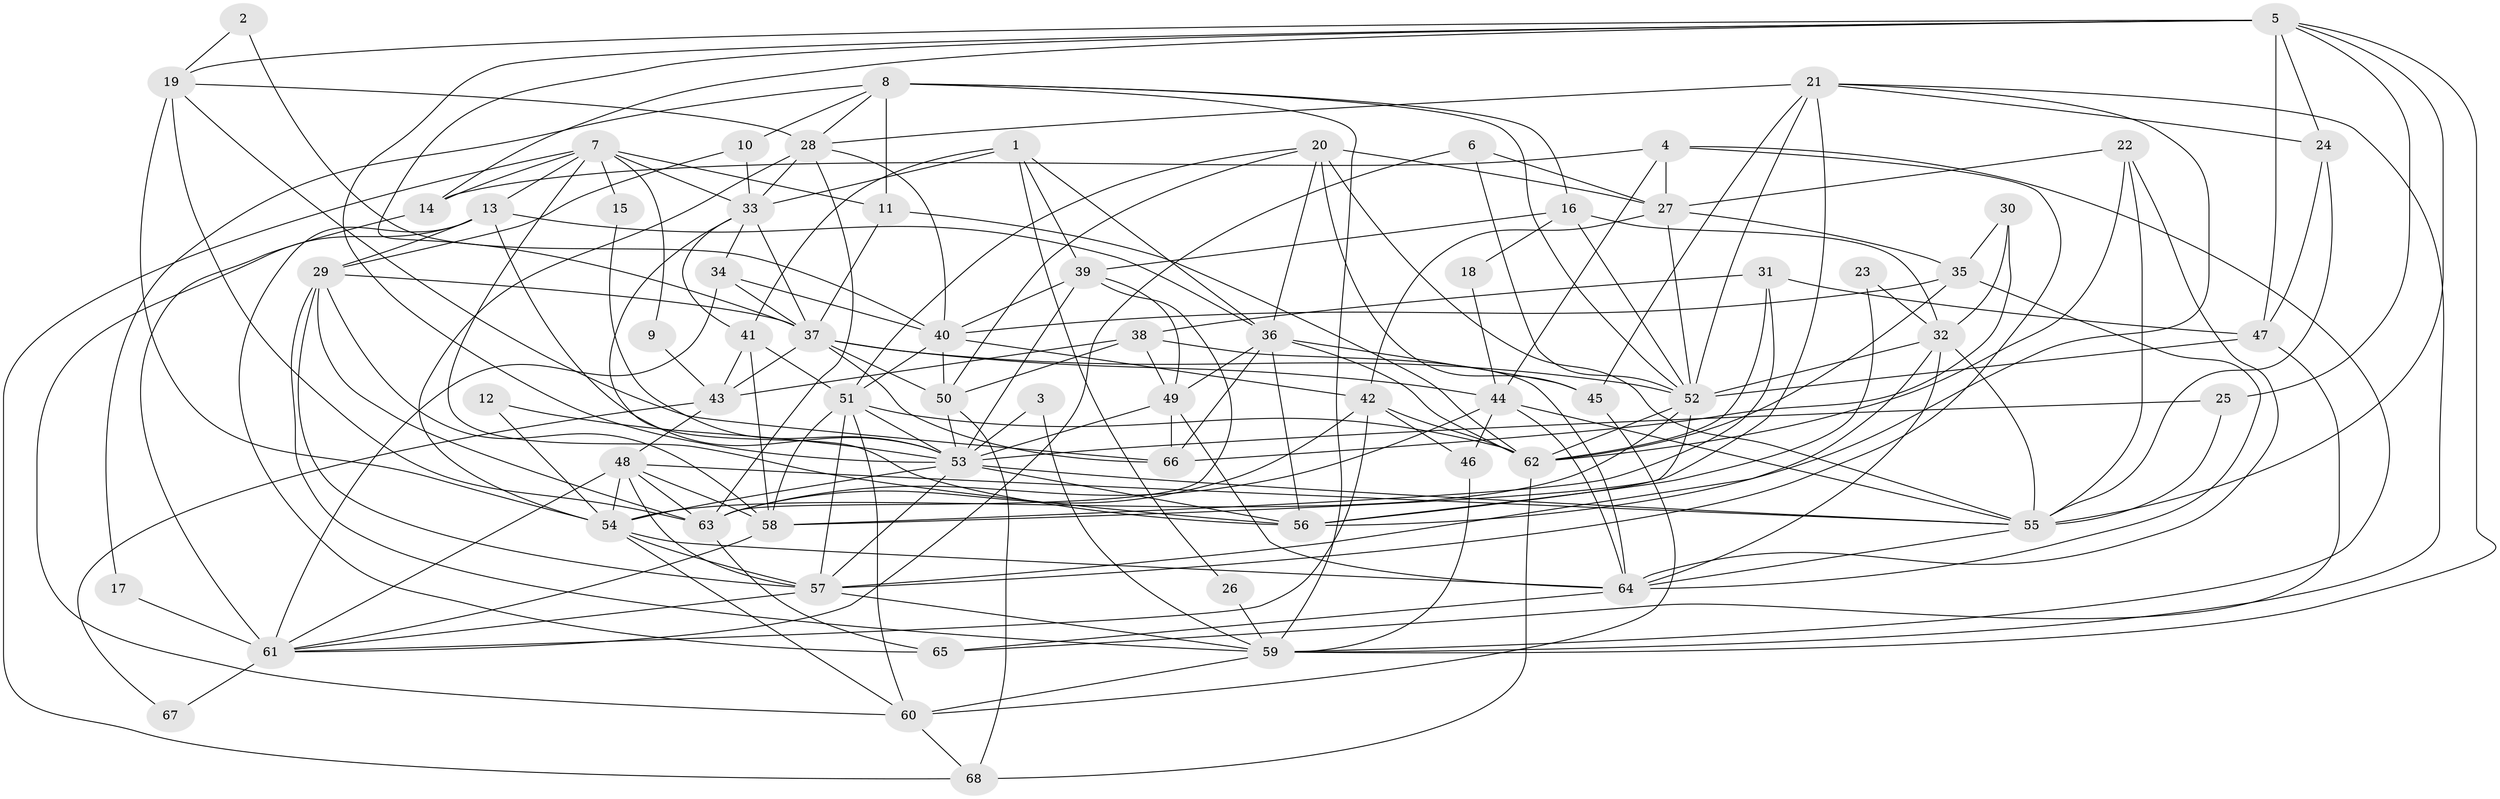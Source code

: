 // original degree distribution, {2: 0.18382352941176472, 3: 0.22794117647058823, 5: 0.125, 6: 0.13970588235294118, 4: 0.2647058823529412, 7: 0.04411764705882353, 8: 0.014705882352941176}
// Generated by graph-tools (version 1.1) at 2025/50/03/09/25 03:50:02]
// undirected, 68 vertices, 196 edges
graph export_dot {
graph [start="1"]
  node [color=gray90,style=filled];
  1;
  2;
  3;
  4;
  5;
  6;
  7;
  8;
  9;
  10;
  11;
  12;
  13;
  14;
  15;
  16;
  17;
  18;
  19;
  20;
  21;
  22;
  23;
  24;
  25;
  26;
  27;
  28;
  29;
  30;
  31;
  32;
  33;
  34;
  35;
  36;
  37;
  38;
  39;
  40;
  41;
  42;
  43;
  44;
  45;
  46;
  47;
  48;
  49;
  50;
  51;
  52;
  53;
  54;
  55;
  56;
  57;
  58;
  59;
  60;
  61;
  62;
  63;
  64;
  65;
  66;
  67;
  68;
  1 -- 26 [weight=1.0];
  1 -- 33 [weight=1.0];
  1 -- 36 [weight=1.0];
  1 -- 39 [weight=1.0];
  1 -- 41 [weight=1.0];
  2 -- 19 [weight=1.0];
  2 -- 40 [weight=1.0];
  3 -- 53 [weight=1.0];
  3 -- 59 [weight=1.0];
  4 -- 14 [weight=1.0];
  4 -- 27 [weight=1.0];
  4 -- 44 [weight=1.0];
  4 -- 57 [weight=1.0];
  4 -- 59 [weight=1.0];
  5 -- 14 [weight=1.0];
  5 -- 19 [weight=1.0];
  5 -- 24 [weight=1.0];
  5 -- 25 [weight=1.0];
  5 -- 37 [weight=1.0];
  5 -- 47 [weight=1.0];
  5 -- 53 [weight=1.0];
  5 -- 55 [weight=1.0];
  5 -- 59 [weight=1.0];
  6 -- 27 [weight=1.0];
  6 -- 52 [weight=1.0];
  6 -- 61 [weight=1.0];
  7 -- 9 [weight=1.0];
  7 -- 11 [weight=1.0];
  7 -- 13 [weight=1.0];
  7 -- 14 [weight=1.0];
  7 -- 15 [weight=1.0];
  7 -- 33 [weight=1.0];
  7 -- 56 [weight=1.0];
  7 -- 68 [weight=1.0];
  8 -- 10 [weight=1.0];
  8 -- 11 [weight=1.0];
  8 -- 16 [weight=1.0];
  8 -- 17 [weight=1.0];
  8 -- 28 [weight=1.0];
  8 -- 52 [weight=1.0];
  8 -- 59 [weight=1.0];
  9 -- 43 [weight=1.0];
  10 -- 29 [weight=1.0];
  10 -- 33 [weight=1.0];
  11 -- 37 [weight=1.0];
  11 -- 62 [weight=1.0];
  12 -- 53 [weight=1.0];
  12 -- 54 [weight=1.0];
  13 -- 29 [weight=1.0];
  13 -- 36 [weight=1.0];
  13 -- 53 [weight=1.0];
  13 -- 60 [weight=1.0];
  13 -- 65 [weight=1.0];
  14 -- 61 [weight=1.0];
  15 -- 53 [weight=1.0];
  16 -- 18 [weight=1.0];
  16 -- 32 [weight=1.0];
  16 -- 39 [weight=1.0];
  16 -- 52 [weight=1.0];
  17 -- 61 [weight=1.0];
  18 -- 44 [weight=1.0];
  19 -- 28 [weight=1.0];
  19 -- 54 [weight=1.0];
  19 -- 63 [weight=1.0];
  19 -- 66 [weight=1.0];
  20 -- 27 [weight=1.0];
  20 -- 36 [weight=1.0];
  20 -- 45 [weight=1.0];
  20 -- 50 [weight=1.0];
  20 -- 51 [weight=1.0];
  20 -- 55 [weight=1.0];
  21 -- 24 [weight=1.0];
  21 -- 28 [weight=1.0];
  21 -- 45 [weight=1.0];
  21 -- 52 [weight=1.0];
  21 -- 56 [weight=1.0];
  21 -- 58 [weight=1.0];
  21 -- 59 [weight=1.0];
  22 -- 27 [weight=1.0];
  22 -- 55 [weight=1.0];
  22 -- 62 [weight=1.0];
  22 -- 64 [weight=1.0];
  23 -- 32 [weight=1.0];
  23 -- 56 [weight=1.0];
  24 -- 47 [weight=1.0];
  24 -- 55 [weight=1.0];
  25 -- 53 [weight=1.0];
  25 -- 55 [weight=1.0];
  26 -- 59 [weight=1.0];
  27 -- 35 [weight=1.0];
  27 -- 42 [weight=1.0];
  27 -- 52 [weight=1.0];
  28 -- 33 [weight=1.0];
  28 -- 40 [weight=1.0];
  28 -- 54 [weight=1.0];
  28 -- 63 [weight=1.0];
  29 -- 37 [weight=1.0];
  29 -- 57 [weight=1.0];
  29 -- 58 [weight=1.0];
  29 -- 59 [weight=1.0];
  29 -- 63 [weight=1.0];
  30 -- 32 [weight=1.0];
  30 -- 35 [weight=1.0];
  30 -- 66 [weight=1.0];
  31 -- 38 [weight=1.0];
  31 -- 47 [weight=1.0];
  31 -- 58 [weight=1.0];
  31 -- 62 [weight=1.0];
  32 -- 52 [weight=1.0];
  32 -- 55 [weight=1.0];
  32 -- 57 [weight=1.0];
  32 -- 64 [weight=1.0];
  33 -- 34 [weight=1.0];
  33 -- 37 [weight=1.0];
  33 -- 41 [weight=1.0];
  33 -- 56 [weight=1.0];
  34 -- 37 [weight=1.0];
  34 -- 40 [weight=1.0];
  34 -- 61 [weight=1.0];
  35 -- 40 [weight=1.0];
  35 -- 62 [weight=1.0];
  35 -- 64 [weight=1.0];
  36 -- 45 [weight=1.0];
  36 -- 49 [weight=1.0];
  36 -- 56 [weight=1.0];
  36 -- 62 [weight=1.0];
  36 -- 66 [weight=1.0];
  37 -- 43 [weight=1.0];
  37 -- 44 [weight=1.0];
  37 -- 50 [weight=1.0];
  37 -- 52 [weight=1.0];
  37 -- 66 [weight=1.0];
  38 -- 43 [weight=1.0];
  38 -- 49 [weight=1.0];
  38 -- 50 [weight=1.0];
  38 -- 64 [weight=1.0];
  39 -- 40 [weight=1.0];
  39 -- 49 [weight=1.0];
  39 -- 53 [weight=1.0];
  39 -- 63 [weight=1.0];
  40 -- 42 [weight=1.0];
  40 -- 50 [weight=1.0];
  40 -- 51 [weight=1.0];
  41 -- 43 [weight=1.0];
  41 -- 51 [weight=1.0];
  41 -- 58 [weight=1.0];
  42 -- 46 [weight=1.0];
  42 -- 61 [weight=1.0];
  42 -- 62 [weight=1.0];
  42 -- 63 [weight=1.0];
  43 -- 48 [weight=1.0];
  43 -- 67 [weight=1.0];
  44 -- 46 [weight=1.0];
  44 -- 55 [weight=1.0];
  44 -- 63 [weight=1.0];
  44 -- 64 [weight=1.0];
  45 -- 60 [weight=1.0];
  46 -- 59 [weight=1.0];
  47 -- 52 [weight=1.0];
  47 -- 65 [weight=1.0];
  48 -- 54 [weight=1.0];
  48 -- 55 [weight=1.0];
  48 -- 57 [weight=1.0];
  48 -- 58 [weight=1.0];
  48 -- 61 [weight=1.0];
  48 -- 63 [weight=1.0];
  49 -- 53 [weight=1.0];
  49 -- 64 [weight=1.0];
  49 -- 66 [weight=1.0];
  50 -- 53 [weight=1.0];
  50 -- 68 [weight=1.0];
  51 -- 53 [weight=1.0];
  51 -- 57 [weight=1.0];
  51 -- 58 [weight=1.0];
  51 -- 60 [weight=1.0];
  51 -- 62 [weight=1.0];
  52 -- 54 [weight=1.0];
  52 -- 56 [weight=1.0];
  52 -- 62 [weight=1.0];
  53 -- 54 [weight=1.0];
  53 -- 55 [weight=1.0];
  53 -- 56 [weight=1.0];
  53 -- 57 [weight=1.0];
  54 -- 57 [weight=1.0];
  54 -- 60 [weight=1.0];
  54 -- 64 [weight=1.0];
  55 -- 64 [weight=1.0];
  57 -- 59 [weight=1.0];
  57 -- 61 [weight=1.0];
  58 -- 61 [weight=1.0];
  59 -- 60 [weight=1.0];
  60 -- 68 [weight=1.0];
  61 -- 67 [weight=1.0];
  62 -- 68 [weight=1.0];
  63 -- 65 [weight=1.0];
  64 -- 65 [weight=1.0];
}
